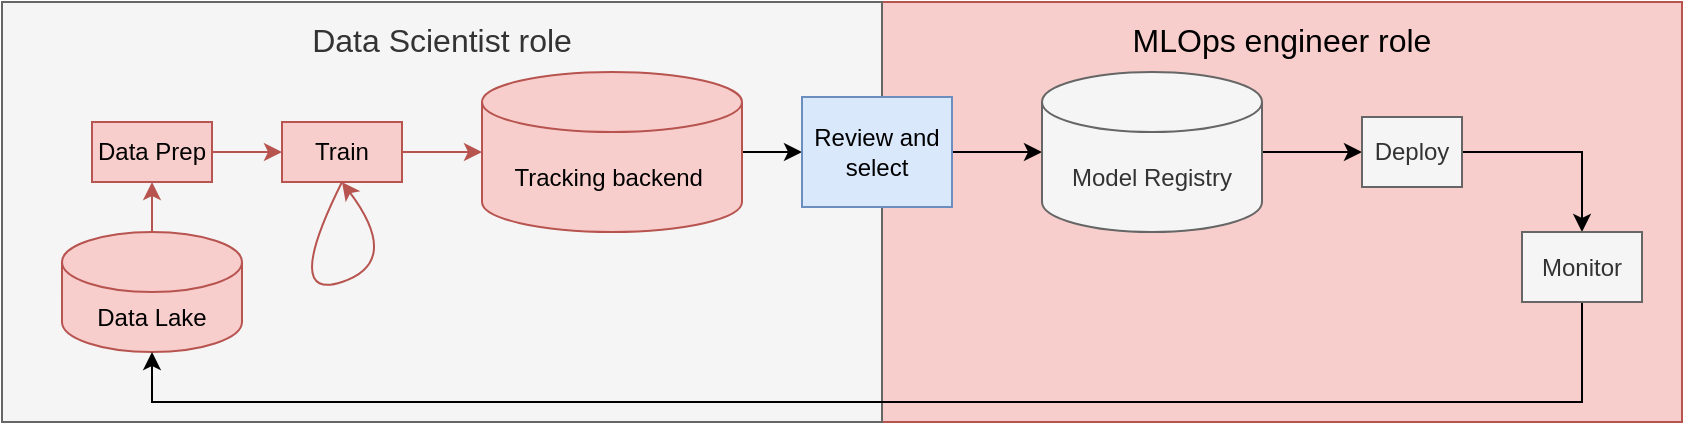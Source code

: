<mxfile version="21.5.0" type="github">
  <diagram name="Page-1" id="3moahlvMmFEjl50jRHX7">
    <mxGraphModel dx="1100" dy="634" grid="1" gridSize="10" guides="1" tooltips="1" connect="1" arrows="1" fold="1" page="1" pageScale="1" pageWidth="1169" pageHeight="827" math="0" shadow="0">
      <root>
        <mxCell id="0" />
        <mxCell id="1" parent="0" />
        <mxCell id="QqCRZD2ZL2z7VxAQT_v7-27" value="&lt;font style=&quot;font-size: 16px;&quot;&gt;MLOps engineer role&lt;br&gt;&lt;br&gt;&lt;br&gt;&lt;br&gt;&lt;br&gt;&lt;br&gt;&lt;br&gt;&lt;br&gt;&lt;br&gt;&lt;br&gt;&lt;/font&gt;" style="rounded=0;whiteSpace=wrap;html=1;fillColor=#f8cecc;strokeColor=#b85450;" vertex="1" parent="1">
          <mxGeometry x="540" y="180" width="400" height="210" as="geometry" />
        </mxCell>
        <mxCell id="QqCRZD2ZL2z7VxAQT_v7-26" value="&lt;font style=&quot;font-size: 16px;&quot;&gt;Data Scientist role&lt;br&gt;&lt;br&gt;&lt;br&gt;&lt;br&gt;&lt;br&gt;&lt;br&gt;&lt;br&gt;&lt;br&gt;&lt;br&gt;&lt;br&gt;&lt;/font&gt;" style="rounded=0;whiteSpace=wrap;html=1;fillColor=#f5f5f5;strokeColor=#666666;fontColor=#333333;" vertex="1" parent="1">
          <mxGeometry x="100" y="180" width="440" height="210" as="geometry" />
        </mxCell>
        <mxCell id="QqCRZD2ZL2z7VxAQT_v7-18" value="" style="edgeStyle=orthogonalEdgeStyle;rounded=0;orthogonalLoop=1;jettySize=auto;html=1;" edge="1" parent="1" source="QqCRZD2ZL2z7VxAQT_v7-2" target="QqCRZD2ZL2z7VxAQT_v7-13">
          <mxGeometry relative="1" as="geometry" />
        </mxCell>
        <mxCell id="QqCRZD2ZL2z7VxAQT_v7-2" value="Tracking backend&amp;nbsp;" style="shape=cylinder3;whiteSpace=wrap;html=1;boundedLbl=1;backgroundOutline=1;size=15;fillColor=#f8cecc;strokeColor=#b85450;" vertex="1" parent="1">
          <mxGeometry x="340" y="215" width="130" height="80" as="geometry" />
        </mxCell>
        <mxCell id="QqCRZD2ZL2z7VxAQT_v7-12" style="edgeStyle=orthogonalEdgeStyle;rounded=0;orthogonalLoop=1;jettySize=auto;html=1;exitX=1;exitY=0.5;exitDx=0;exitDy=0;fillColor=#f8cecc;strokeColor=#b85450;" edge="1" parent="1" source="QqCRZD2ZL2z7VxAQT_v7-3" target="QqCRZD2ZL2z7VxAQT_v7-2">
          <mxGeometry relative="1" as="geometry" />
        </mxCell>
        <mxCell id="QqCRZD2ZL2z7VxAQT_v7-3" value="Train" style="rounded=0;whiteSpace=wrap;html=1;fillColor=#f8cecc;strokeColor=#b85450;" vertex="1" parent="1">
          <mxGeometry x="240" y="240" width="60" height="30" as="geometry" />
        </mxCell>
        <mxCell id="QqCRZD2ZL2z7VxAQT_v7-30" style="edgeStyle=orthogonalEdgeStyle;rounded=0;orthogonalLoop=1;jettySize=auto;html=1;exitX=1;exitY=0.5;exitDx=0;exitDy=0;fillColor=#f8cecc;strokeColor=#b85450;" edge="1" parent="1" source="QqCRZD2ZL2z7VxAQT_v7-4" target="QqCRZD2ZL2z7VxAQT_v7-3">
          <mxGeometry relative="1" as="geometry" />
        </mxCell>
        <mxCell id="QqCRZD2ZL2z7VxAQT_v7-4" value="Data Prep" style="rounded=0;whiteSpace=wrap;html=1;fillColor=#f8cecc;strokeColor=#b85450;" vertex="1" parent="1">
          <mxGeometry x="145" y="240" width="60" height="30" as="geometry" />
        </mxCell>
        <mxCell id="QqCRZD2ZL2z7VxAQT_v7-10" value="" style="edgeStyle=orthogonalEdgeStyle;rounded=0;orthogonalLoop=1;jettySize=auto;html=1;fillColor=#f8cecc;strokeColor=#b85450;" edge="1" parent="1" source="QqCRZD2ZL2z7VxAQT_v7-6" target="QqCRZD2ZL2z7VxAQT_v7-4">
          <mxGeometry relative="1" as="geometry" />
        </mxCell>
        <mxCell id="QqCRZD2ZL2z7VxAQT_v7-6" value="Data Lake" style="shape=cylinder3;whiteSpace=wrap;html=1;boundedLbl=1;backgroundOutline=1;size=15;fillColor=#f8cecc;strokeColor=#b85450;" vertex="1" parent="1">
          <mxGeometry x="130" y="295" width="90" height="60" as="geometry" />
        </mxCell>
        <mxCell id="QqCRZD2ZL2z7VxAQT_v7-11" value="" style="curved=1;endArrow=classic;html=1;rounded=0;exitX=0.5;exitY=1;exitDx=0;exitDy=0;fillColor=#f8cecc;strokeColor=#b85450;entryX=0.5;entryY=1;entryDx=0;entryDy=0;" edge="1" parent="1" source="QqCRZD2ZL2z7VxAQT_v7-3" target="QqCRZD2ZL2z7VxAQT_v7-3">
          <mxGeometry width="50" height="50" relative="1" as="geometry">
            <mxPoint x="450" y="290" as="sourcePoint" />
            <mxPoint x="320" y="270" as="targetPoint" />
            <Array as="points">
              <mxPoint x="240" y="330" />
              <mxPoint x="300" y="310" />
            </Array>
          </mxGeometry>
        </mxCell>
        <mxCell id="QqCRZD2ZL2z7VxAQT_v7-25" value="" style="edgeStyle=orthogonalEdgeStyle;rounded=0;orthogonalLoop=1;jettySize=auto;html=1;" edge="1" parent="1" source="QqCRZD2ZL2z7VxAQT_v7-13" target="QqCRZD2ZL2z7VxAQT_v7-19">
          <mxGeometry relative="1" as="geometry" />
        </mxCell>
        <mxCell id="QqCRZD2ZL2z7VxAQT_v7-13" value="Review and select" style="whiteSpace=wrap;html=1;fillColor=#dae8fc;strokeColor=#6c8ebf;" vertex="1" parent="1">
          <mxGeometry x="500" y="227.5" width="75" height="55" as="geometry" />
        </mxCell>
        <mxCell id="QqCRZD2ZL2z7VxAQT_v7-21" value="" style="edgeStyle=orthogonalEdgeStyle;rounded=0;orthogonalLoop=1;jettySize=auto;html=1;" edge="1" parent="1" source="QqCRZD2ZL2z7VxAQT_v7-19" target="QqCRZD2ZL2z7VxAQT_v7-20">
          <mxGeometry relative="1" as="geometry" />
        </mxCell>
        <mxCell id="QqCRZD2ZL2z7VxAQT_v7-19" value="Model Registry" style="shape=cylinder3;whiteSpace=wrap;html=1;boundedLbl=1;backgroundOutline=1;size=15;fillColor=#f5f5f5;fontColor=#333333;strokeColor=#666666;" vertex="1" parent="1">
          <mxGeometry x="620" y="215" width="110" height="80" as="geometry" />
        </mxCell>
        <mxCell id="QqCRZD2ZL2z7VxAQT_v7-23" value="" style="edgeStyle=orthogonalEdgeStyle;rounded=0;orthogonalLoop=1;jettySize=auto;html=1;" edge="1" parent="1" source="QqCRZD2ZL2z7VxAQT_v7-20" target="QqCRZD2ZL2z7VxAQT_v7-22">
          <mxGeometry relative="1" as="geometry" />
        </mxCell>
        <mxCell id="QqCRZD2ZL2z7VxAQT_v7-20" value="Deploy" style="whiteSpace=wrap;html=1;fillColor=#f5f5f5;fontColor=#333333;strokeColor=#666666;" vertex="1" parent="1">
          <mxGeometry x="780" y="237.5" width="50" height="35" as="geometry" />
        </mxCell>
        <mxCell id="QqCRZD2ZL2z7VxAQT_v7-24" style="edgeStyle=orthogonalEdgeStyle;rounded=0;orthogonalLoop=1;jettySize=auto;html=1;entryX=0.5;entryY=1;entryDx=0;entryDy=0;entryPerimeter=0;exitX=0.5;exitY=1;exitDx=0;exitDy=0;" edge="1" parent="1" source="QqCRZD2ZL2z7VxAQT_v7-22" target="QqCRZD2ZL2z7VxAQT_v7-6">
          <mxGeometry relative="1" as="geometry">
            <Array as="points">
              <mxPoint x="890" y="380" />
              <mxPoint x="175" y="380" />
            </Array>
          </mxGeometry>
        </mxCell>
        <mxCell id="QqCRZD2ZL2z7VxAQT_v7-22" value="Monitor" style="whiteSpace=wrap;html=1;fillColor=#f5f5f5;fontColor=#333333;strokeColor=#666666;" vertex="1" parent="1">
          <mxGeometry x="860" y="295" width="60" height="35" as="geometry" />
        </mxCell>
      </root>
    </mxGraphModel>
  </diagram>
</mxfile>
